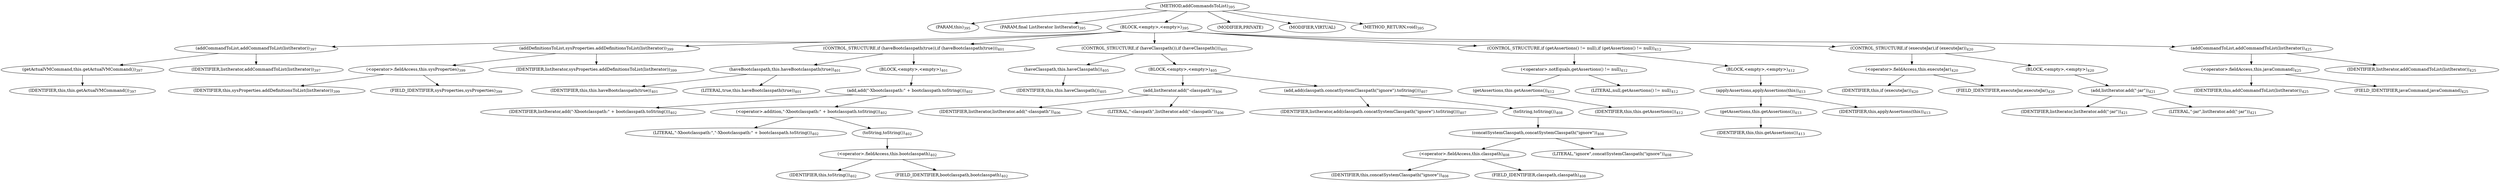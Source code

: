 digraph "addCommandsToList" {  
"795" [label = <(METHOD,addCommandsToList)<SUB>395</SUB>> ]
"37" [label = <(PARAM,this)<SUB>395</SUB>> ]
"796" [label = <(PARAM,final ListIterator listIterator)<SUB>395</SUB>> ]
"797" [label = <(BLOCK,&lt;empty&gt;,&lt;empty&gt;)<SUB>395</SUB>> ]
"798" [label = <(addCommandToList,addCommandToList(listIterator))<SUB>397</SUB>> ]
"799" [label = <(getActualVMCommand,this.getActualVMCommand())<SUB>397</SUB>> ]
"36" [label = <(IDENTIFIER,this,this.getActualVMCommand())<SUB>397</SUB>> ]
"800" [label = <(IDENTIFIER,listIterator,addCommandToList(listIterator))<SUB>397</SUB>> ]
"801" [label = <(addDefinitionsToList,sysProperties.addDefinitionsToList(listIterator))<SUB>399</SUB>> ]
"802" [label = <(&lt;operator&gt;.fieldAccess,this.sysProperties)<SUB>399</SUB>> ]
"803" [label = <(IDENTIFIER,this,sysProperties.addDefinitionsToList(listIterator))<SUB>399</SUB>> ]
"804" [label = <(FIELD_IDENTIFIER,sysProperties,sysProperties)<SUB>399</SUB>> ]
"805" [label = <(IDENTIFIER,listIterator,sysProperties.addDefinitionsToList(listIterator))<SUB>399</SUB>> ]
"806" [label = <(CONTROL_STRUCTURE,if (haveBootclasspath(true)),if (haveBootclasspath(true)))<SUB>401</SUB>> ]
"807" [label = <(haveBootclasspath,this.haveBootclasspath(true))<SUB>401</SUB>> ]
"38" [label = <(IDENTIFIER,this,this.haveBootclasspath(true))<SUB>401</SUB>> ]
"808" [label = <(LITERAL,true,this.haveBootclasspath(true))<SUB>401</SUB>> ]
"809" [label = <(BLOCK,&lt;empty&gt;,&lt;empty&gt;)<SUB>401</SUB>> ]
"810" [label = <(add,add(&quot;-Xbootclasspath:&quot; + bootclasspath.toString()))<SUB>402</SUB>> ]
"811" [label = <(IDENTIFIER,listIterator,add(&quot;-Xbootclasspath:&quot; + bootclasspath.toString()))<SUB>402</SUB>> ]
"812" [label = <(&lt;operator&gt;.addition,&quot;-Xbootclasspath:&quot; + bootclasspath.toString())<SUB>402</SUB>> ]
"813" [label = <(LITERAL,&quot;-Xbootclasspath:&quot;,&quot;-Xbootclasspath:&quot; + bootclasspath.toString())<SUB>402</SUB>> ]
"814" [label = <(toString,toString())<SUB>402</SUB>> ]
"815" [label = <(&lt;operator&gt;.fieldAccess,this.bootclasspath)<SUB>402</SUB>> ]
"816" [label = <(IDENTIFIER,this,toString())<SUB>402</SUB>> ]
"817" [label = <(FIELD_IDENTIFIER,bootclasspath,bootclasspath)<SUB>402</SUB>> ]
"818" [label = <(CONTROL_STRUCTURE,if (haveClasspath()),if (haveClasspath()))<SUB>405</SUB>> ]
"819" [label = <(haveClasspath,this.haveClasspath())<SUB>405</SUB>> ]
"39" [label = <(IDENTIFIER,this,this.haveClasspath())<SUB>405</SUB>> ]
"820" [label = <(BLOCK,&lt;empty&gt;,&lt;empty&gt;)<SUB>405</SUB>> ]
"821" [label = <(add,listIterator.add(&quot;-classpath&quot;))<SUB>406</SUB>> ]
"822" [label = <(IDENTIFIER,listIterator,listIterator.add(&quot;-classpath&quot;))<SUB>406</SUB>> ]
"823" [label = <(LITERAL,&quot;-classpath&quot;,listIterator.add(&quot;-classpath&quot;))<SUB>406</SUB>> ]
"824" [label = <(add,add(classpath.concatSystemClasspath(&quot;ignore&quot;).toString()))<SUB>407</SUB>> ]
"825" [label = <(IDENTIFIER,listIterator,add(classpath.concatSystemClasspath(&quot;ignore&quot;).toString()))<SUB>407</SUB>> ]
"826" [label = <(toString,toString())<SUB>408</SUB>> ]
"827" [label = <(concatSystemClasspath,concatSystemClasspath(&quot;ignore&quot;))<SUB>408</SUB>> ]
"828" [label = <(&lt;operator&gt;.fieldAccess,this.classpath)<SUB>408</SUB>> ]
"829" [label = <(IDENTIFIER,this,concatSystemClasspath(&quot;ignore&quot;))<SUB>408</SUB>> ]
"830" [label = <(FIELD_IDENTIFIER,classpath,classpath)<SUB>408</SUB>> ]
"831" [label = <(LITERAL,&quot;ignore&quot;,concatSystemClasspath(&quot;ignore&quot;))<SUB>408</SUB>> ]
"832" [label = <(CONTROL_STRUCTURE,if (getAssertions() != null),if (getAssertions() != null))<SUB>412</SUB>> ]
"833" [label = <(&lt;operator&gt;.notEquals,getAssertions() != null)<SUB>412</SUB>> ]
"834" [label = <(getAssertions,this.getAssertions())<SUB>412</SUB>> ]
"40" [label = <(IDENTIFIER,this,this.getAssertions())<SUB>412</SUB>> ]
"835" [label = <(LITERAL,null,getAssertions() != null)<SUB>412</SUB>> ]
"836" [label = <(BLOCK,&lt;empty&gt;,&lt;empty&gt;)<SUB>412</SUB>> ]
"837" [label = <(applyAssertions,applyAssertions(this))<SUB>413</SUB>> ]
"838" [label = <(getAssertions,this.getAssertions())<SUB>413</SUB>> ]
"42" [label = <(IDENTIFIER,this,this.getAssertions())<SUB>413</SUB>> ]
"41" [label = <(IDENTIFIER,this,applyAssertions(this))<SUB>413</SUB>> ]
"839" [label = <(CONTROL_STRUCTURE,if (executeJar),if (executeJar))<SUB>420</SUB>> ]
"840" [label = <(&lt;operator&gt;.fieldAccess,this.executeJar)<SUB>420</SUB>> ]
"841" [label = <(IDENTIFIER,this,if (executeJar))<SUB>420</SUB>> ]
"842" [label = <(FIELD_IDENTIFIER,executeJar,executeJar)<SUB>420</SUB>> ]
"843" [label = <(BLOCK,&lt;empty&gt;,&lt;empty&gt;)<SUB>420</SUB>> ]
"844" [label = <(add,listIterator.add(&quot;-jar&quot;))<SUB>421</SUB>> ]
"845" [label = <(IDENTIFIER,listIterator,listIterator.add(&quot;-jar&quot;))<SUB>421</SUB>> ]
"846" [label = <(LITERAL,&quot;-jar&quot;,listIterator.add(&quot;-jar&quot;))<SUB>421</SUB>> ]
"847" [label = <(addCommandToList,addCommandToList(listIterator))<SUB>425</SUB>> ]
"848" [label = <(&lt;operator&gt;.fieldAccess,this.javaCommand)<SUB>425</SUB>> ]
"849" [label = <(IDENTIFIER,this,addCommandToList(listIterator))<SUB>425</SUB>> ]
"850" [label = <(FIELD_IDENTIFIER,javaCommand,javaCommand)<SUB>425</SUB>> ]
"851" [label = <(IDENTIFIER,listIterator,addCommandToList(listIterator))<SUB>425</SUB>> ]
"852" [label = <(MODIFIER,PRIVATE)> ]
"853" [label = <(MODIFIER,VIRTUAL)> ]
"854" [label = <(METHOD_RETURN,void)<SUB>395</SUB>> ]
  "795" -> "37" 
  "795" -> "796" 
  "795" -> "797" 
  "795" -> "852" 
  "795" -> "853" 
  "795" -> "854" 
  "797" -> "798" 
  "797" -> "801" 
  "797" -> "806" 
  "797" -> "818" 
  "797" -> "832" 
  "797" -> "839" 
  "797" -> "847" 
  "798" -> "799" 
  "798" -> "800" 
  "799" -> "36" 
  "801" -> "802" 
  "801" -> "805" 
  "802" -> "803" 
  "802" -> "804" 
  "806" -> "807" 
  "806" -> "809" 
  "807" -> "38" 
  "807" -> "808" 
  "809" -> "810" 
  "810" -> "811" 
  "810" -> "812" 
  "812" -> "813" 
  "812" -> "814" 
  "814" -> "815" 
  "815" -> "816" 
  "815" -> "817" 
  "818" -> "819" 
  "818" -> "820" 
  "819" -> "39" 
  "820" -> "821" 
  "820" -> "824" 
  "821" -> "822" 
  "821" -> "823" 
  "824" -> "825" 
  "824" -> "826" 
  "826" -> "827" 
  "827" -> "828" 
  "827" -> "831" 
  "828" -> "829" 
  "828" -> "830" 
  "832" -> "833" 
  "832" -> "836" 
  "833" -> "834" 
  "833" -> "835" 
  "834" -> "40" 
  "836" -> "837" 
  "837" -> "838" 
  "837" -> "41" 
  "838" -> "42" 
  "839" -> "840" 
  "839" -> "843" 
  "840" -> "841" 
  "840" -> "842" 
  "843" -> "844" 
  "844" -> "845" 
  "844" -> "846" 
  "847" -> "848" 
  "847" -> "851" 
  "848" -> "849" 
  "848" -> "850" 
}
